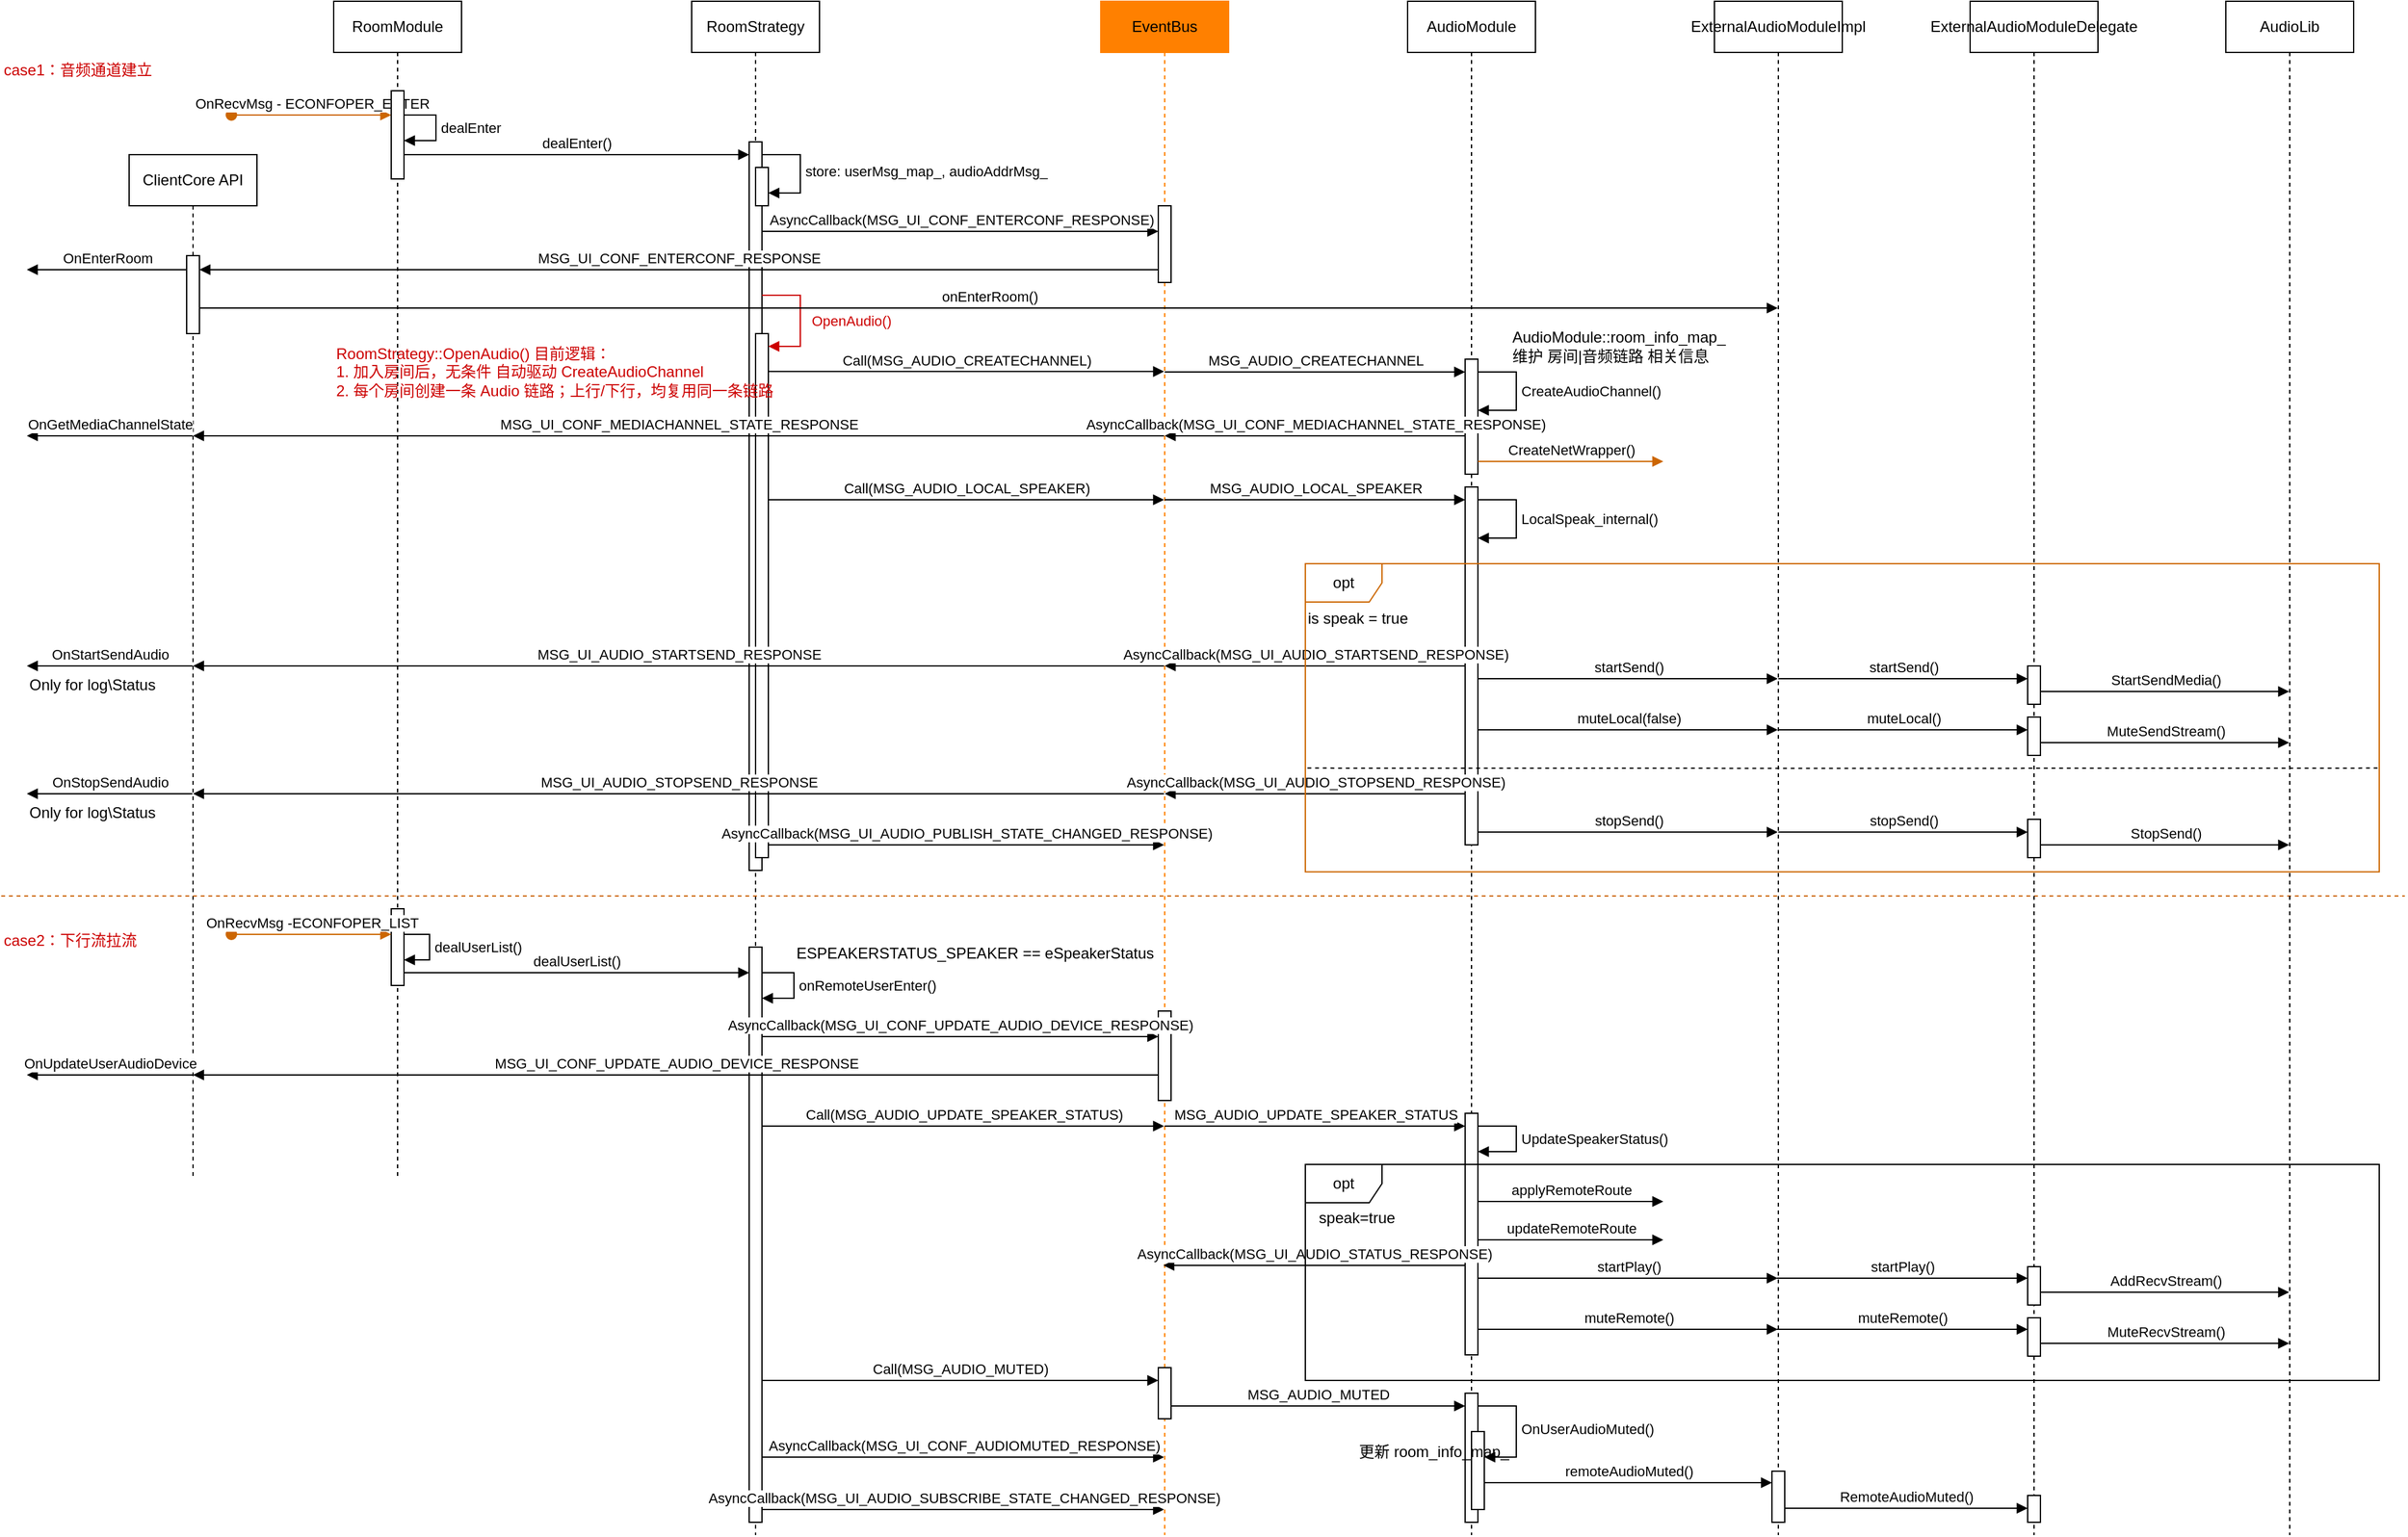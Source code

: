 <mxfile version="21.3.5" type="github">
  <diagram name="Page-1" id="2YBvvXClWsGukQMizWep">
    <mxGraphModel dx="2196" dy="1371" grid="1" gridSize="10" guides="1" tooltips="1" connect="1" arrows="1" fold="1" page="1" pageScale="1" pageWidth="1920" pageHeight="1200" math="0" shadow="0">
      <root>
        <mxCell id="0" />
        <mxCell id="1" parent="0" />
        <mxCell id="aM9ryv3xv72pqoxQDRHE-1" value="RoomModule" style="shape=umlLifeline;perimeter=lifelinePerimeter;whiteSpace=wrap;html=1;container=0;dropTarget=0;collapsible=0;recursiveResize=0;outlineConnect=0;portConstraint=eastwest;newEdgeStyle={&quot;edgeStyle&quot;:&quot;elbowEdgeStyle&quot;,&quot;elbow&quot;:&quot;vertical&quot;,&quot;curved&quot;:0,&quot;rounded&quot;:0};" parent="1" vertex="1">
          <mxGeometry x="280" width="100" height="920" as="geometry" />
        </mxCell>
        <mxCell id="aM9ryv3xv72pqoxQDRHE-3" value="OnRecvMsg -&amp;nbsp;ECONFOPER_ENTER" style="html=1;verticalAlign=bottom;startArrow=oval;endArrow=block;startSize=8;edgeStyle=elbowEdgeStyle;elbow=vertical;curved=0;rounded=0;strokeColor=#CC6600;" parent="aM9ryv3xv72pqoxQDRHE-1" target="RUMtgb1oClHB0mOU0g6q-1" edge="1">
          <mxGeometry relative="1" as="geometry">
            <mxPoint x="-80" y="89" as="sourcePoint" />
            <mxPoint x="45" y="59" as="targetPoint" />
            <Array as="points">
              <mxPoint x="-20" y="89" />
              <mxPoint x="-40" y="59" />
            </Array>
          </mxGeometry>
        </mxCell>
        <mxCell id="RUMtgb1oClHB0mOU0g6q-1" value="" style="html=1;points=[];perimeter=orthogonalPerimeter;outlineConnect=0;targetShapes=umlLifeline;portConstraint=eastwest;newEdgeStyle={&quot;edgeStyle&quot;:&quot;elbowEdgeStyle&quot;,&quot;elbow&quot;:&quot;vertical&quot;,&quot;curved&quot;:0,&quot;rounded&quot;:0};" vertex="1" parent="aM9ryv3xv72pqoxQDRHE-1">
          <mxGeometry x="45" y="70" width="10" height="69" as="geometry" />
        </mxCell>
        <mxCell id="RUMtgb1oClHB0mOU0g6q-2" value="dealEnter" style="html=1;align=left;spacingLeft=2;endArrow=block;rounded=0;edgeStyle=orthogonalEdgeStyle;curved=0;rounded=0;" edge="1" target="RUMtgb1oClHB0mOU0g6q-1" parent="aM9ryv3xv72pqoxQDRHE-1" source="RUMtgb1oClHB0mOU0g6q-1">
          <mxGeometry relative="1" as="geometry">
            <mxPoint x="70" y="89" as="sourcePoint" />
            <Array as="points">
              <mxPoint x="80" y="89" />
              <mxPoint x="80" y="109" />
            </Array>
          </mxGeometry>
        </mxCell>
        <mxCell id="RUMtgb1oClHB0mOU0g6q-36" value="" style="html=1;points=[];perimeter=orthogonalPerimeter;outlineConnect=0;targetShapes=umlLifeline;portConstraint=eastwest;newEdgeStyle={&quot;edgeStyle&quot;:&quot;elbowEdgeStyle&quot;,&quot;elbow&quot;:&quot;vertical&quot;,&quot;curved&quot;:0,&quot;rounded&quot;:0};" vertex="1" parent="aM9ryv3xv72pqoxQDRHE-1">
          <mxGeometry x="45" y="710" width="10" height="60" as="geometry" />
        </mxCell>
        <mxCell id="RUMtgb1oClHB0mOU0g6q-37" value="dealUserList()" style="html=1;align=left;spacingLeft=2;endArrow=block;rounded=0;edgeStyle=orthogonalEdgeStyle;curved=0;rounded=0;" edge="1" target="RUMtgb1oClHB0mOU0g6q-36" parent="aM9ryv3xv72pqoxQDRHE-1" source="RUMtgb1oClHB0mOU0g6q-36">
          <mxGeometry relative="1" as="geometry">
            <mxPoint x="55" y="700.0" as="sourcePoint" />
            <Array as="points" />
          </mxGeometry>
        </mxCell>
        <mxCell id="aM9ryv3xv72pqoxQDRHE-5" value="RoomStrategy" style="shape=umlLifeline;perimeter=lifelinePerimeter;whiteSpace=wrap;html=1;container=0;dropTarget=0;collapsible=0;recursiveResize=0;outlineConnect=0;portConstraint=eastwest;newEdgeStyle={&quot;edgeStyle&quot;:&quot;elbowEdgeStyle&quot;,&quot;elbow&quot;:&quot;vertical&quot;,&quot;curved&quot;:0,&quot;rounded&quot;:0};" parent="1" vertex="1">
          <mxGeometry x="560" width="100" height="1200" as="geometry" />
        </mxCell>
        <mxCell id="aM9ryv3xv72pqoxQDRHE-6" value="" style="html=1;points=[];perimeter=orthogonalPerimeter;outlineConnect=0;targetShapes=umlLifeline;portConstraint=eastwest;newEdgeStyle={&quot;edgeStyle&quot;:&quot;elbowEdgeStyle&quot;,&quot;elbow&quot;:&quot;vertical&quot;,&quot;curved&quot;:0,&quot;rounded&quot;:0};" parent="aM9ryv3xv72pqoxQDRHE-5" vertex="1">
          <mxGeometry x="45" y="110" width="10" height="570" as="geometry" />
        </mxCell>
        <mxCell id="RUMtgb1oClHB0mOU0g6q-3" value="" style="html=1;points=[];perimeter=orthogonalPerimeter;outlineConnect=0;targetShapes=umlLifeline;portConstraint=eastwest;newEdgeStyle={&quot;edgeStyle&quot;:&quot;elbowEdgeStyle&quot;,&quot;elbow&quot;:&quot;vertical&quot;,&quot;curved&quot;:0,&quot;rounded&quot;:0};" vertex="1" parent="aM9ryv3xv72pqoxQDRHE-5">
          <mxGeometry x="50" y="130" width="10" height="30" as="geometry" />
        </mxCell>
        <mxCell id="RUMtgb1oClHB0mOU0g6q-4" value="store: userMsg_map_,&amp;nbsp;audioAddrMsg_" style="html=1;align=left;spacingLeft=2;endArrow=block;rounded=0;edgeStyle=orthogonalEdgeStyle;curved=0;rounded=0;" edge="1" target="RUMtgb1oClHB0mOU0g6q-3" parent="aM9ryv3xv72pqoxQDRHE-5" source="aM9ryv3xv72pqoxQDRHE-6">
          <mxGeometry relative="1" as="geometry">
            <mxPoint x="55" y="139.029" as="sourcePoint" />
            <Array as="points">
              <mxPoint x="85" y="120" />
              <mxPoint x="85" y="150" />
            </Array>
          </mxGeometry>
        </mxCell>
        <mxCell id="RUMtgb1oClHB0mOU0g6q-14" value="" style="html=1;points=[];perimeter=orthogonalPerimeter;outlineConnect=0;targetShapes=umlLifeline;portConstraint=eastwest;newEdgeStyle={&quot;edgeStyle&quot;:&quot;elbowEdgeStyle&quot;,&quot;elbow&quot;:&quot;vertical&quot;,&quot;curved&quot;:0,&quot;rounded&quot;:0};" vertex="1" parent="aM9ryv3xv72pqoxQDRHE-5">
          <mxGeometry x="50" y="260" width="10" height="410" as="geometry" />
        </mxCell>
        <mxCell id="RUMtgb1oClHB0mOU0g6q-15" value="OpenAudio()" style="html=1;align=left;spacingLeft=2;endArrow=block;rounded=0;edgeStyle=orthogonalEdgeStyle;curved=0;rounded=0;strokeColor=#CC0000;fontColor=#CC0000;" edge="1" target="RUMtgb1oClHB0mOU0g6q-14" parent="aM9ryv3xv72pqoxQDRHE-5" source="aM9ryv3xv72pqoxQDRHE-6">
          <mxGeometry x="0.043" y="5" relative="1" as="geometry">
            <mxPoint x="55" y="239.029" as="sourcePoint" />
            <Array as="points">
              <mxPoint x="85" y="230" />
              <mxPoint x="85" y="270" />
            </Array>
            <mxPoint x="60" y="339.029" as="targetPoint" />
            <mxPoint as="offset" />
          </mxGeometry>
        </mxCell>
        <mxCell id="RUMtgb1oClHB0mOU0g6q-40" value="" style="html=1;points=[];perimeter=orthogonalPerimeter;outlineConnect=0;targetShapes=umlLifeline;portConstraint=eastwest;newEdgeStyle={&quot;edgeStyle&quot;:&quot;elbowEdgeStyle&quot;,&quot;elbow&quot;:&quot;vertical&quot;,&quot;curved&quot;:0,&quot;rounded&quot;:0};" vertex="1" parent="aM9ryv3xv72pqoxQDRHE-5">
          <mxGeometry x="45" y="740" width="10" height="450" as="geometry" />
        </mxCell>
        <mxCell id="RUMtgb1oClHB0mOU0g6q-41" value="onRemoteUserEnter()" style="html=1;align=left;spacingLeft=2;endArrow=block;rounded=0;edgeStyle=orthogonalEdgeStyle;curved=0;rounded=0;" edge="1" parent="aM9ryv3xv72pqoxQDRHE-5" source="RUMtgb1oClHB0mOU0g6q-40">
          <mxGeometry relative="1" as="geometry">
            <mxPoint x="50" y="790" as="sourcePoint" />
            <Array as="points">
              <mxPoint x="80" y="760" />
              <mxPoint x="80" y="780" />
            </Array>
            <mxPoint x="55" y="780" as="targetPoint" />
          </mxGeometry>
        </mxCell>
        <mxCell id="aM9ryv3xv72pqoxQDRHE-7" value="dealEnter()" style="html=1;verticalAlign=bottom;endArrow=block;edgeStyle=elbowEdgeStyle;elbow=vertical;curved=0;rounded=0;" parent="1" source="RUMtgb1oClHB0mOU0g6q-1" target="aM9ryv3xv72pqoxQDRHE-6" edge="1">
          <mxGeometry relative="1" as="geometry">
            <mxPoint x="400" y="69" as="sourcePoint" />
            <Array as="points">
              <mxPoint x="520" y="120" />
              <mxPoint x="420" y="129" />
              <mxPoint x="450" y="139" />
              <mxPoint x="385" y="59" />
            </Array>
            <mxPoint x="605" y="129" as="targetPoint" />
          </mxGeometry>
        </mxCell>
        <mxCell id="RUMtgb1oClHB0mOU0g6q-5" value="EventBus" style="shape=umlLifeline;perimeter=lifelinePerimeter;whiteSpace=wrap;html=1;container=1;dropTarget=0;collapsible=0;recursiveResize=0;outlineConnect=0;portConstraint=eastwest;newEdgeStyle={&quot;edgeStyle&quot;:&quot;elbowEdgeStyle&quot;,&quot;elbow&quot;:&quot;vertical&quot;,&quot;curved&quot;:0,&quot;rounded&quot;:0};strokeColor=#FF8000;fillColor=#FF8000;fontColor=#000000;" vertex="1" parent="1">
          <mxGeometry x="880" width="100" height="1200" as="geometry" />
        </mxCell>
        <mxCell id="RUMtgb1oClHB0mOU0g6q-9" value="" style="html=1;points=[];perimeter=orthogonalPerimeter;outlineConnect=0;targetShapes=umlLifeline;portConstraint=eastwest;newEdgeStyle={&quot;edgeStyle&quot;:&quot;elbowEdgeStyle&quot;,&quot;elbow&quot;:&quot;vertical&quot;,&quot;curved&quot;:0,&quot;rounded&quot;:0};" vertex="1" parent="RUMtgb1oClHB0mOU0g6q-5">
          <mxGeometry x="45" y="160" width="10" height="60" as="geometry" />
        </mxCell>
        <mxCell id="RUMtgb1oClHB0mOU0g6q-44" value="" style="html=1;points=[];perimeter=orthogonalPerimeter;outlineConnect=0;targetShapes=umlLifeline;portConstraint=eastwest;newEdgeStyle={&quot;edgeStyle&quot;:&quot;elbowEdgeStyle&quot;,&quot;elbow&quot;:&quot;vertical&quot;,&quot;curved&quot;:0,&quot;rounded&quot;:0};" vertex="1" parent="RUMtgb1oClHB0mOU0g6q-5">
          <mxGeometry x="45" y="790" width="10" height="70" as="geometry" />
        </mxCell>
        <mxCell id="RUMtgb1oClHB0mOU0g6q-55" value="" style="html=1;points=[];perimeter=orthogonalPerimeter;outlineConnect=0;targetShapes=umlLifeline;portConstraint=eastwest;newEdgeStyle={&quot;edgeStyle&quot;:&quot;elbowEdgeStyle&quot;,&quot;elbow&quot;:&quot;vertical&quot;,&quot;curved&quot;:0,&quot;rounded&quot;:0};" vertex="1" parent="RUMtgb1oClHB0mOU0g6q-5">
          <mxGeometry x="45" y="1069" width="10" height="40" as="geometry" />
        </mxCell>
        <mxCell id="RUMtgb1oClHB0mOU0g6q-6" value="AsyncCallback(MSG_UI_CONF_ENTERCONF_RESPONSE)" style="html=1;verticalAlign=bottom;endArrow=block;edgeStyle=elbowEdgeStyle;elbow=vertical;curved=0;rounded=0;" edge="1" parent="1" source="aM9ryv3xv72pqoxQDRHE-6" target="RUMtgb1oClHB0mOU0g6q-9">
          <mxGeometry x="0.002" width="80" relative="1" as="geometry">
            <mxPoint x="615" y="219" as="sourcePoint" />
            <mxPoint x="750" y="149" as="targetPoint" />
            <Array as="points">
              <mxPoint x="640" y="180" />
              <mxPoint x="680" y="219" />
            </Array>
            <mxPoint as="offset" />
          </mxGeometry>
        </mxCell>
        <mxCell id="RUMtgb1oClHB0mOU0g6q-7" value="ExternalAudioModuleImpl" style="shape=umlLifeline;perimeter=lifelinePerimeter;whiteSpace=wrap;html=1;container=1;dropTarget=0;collapsible=0;recursiveResize=0;outlineConnect=0;portConstraint=eastwest;newEdgeStyle={&quot;edgeStyle&quot;:&quot;elbowEdgeStyle&quot;,&quot;elbow&quot;:&quot;vertical&quot;,&quot;curved&quot;:0,&quot;rounded&quot;:0};" vertex="1" parent="1">
          <mxGeometry x="1360" width="100" height="1200" as="geometry" />
        </mxCell>
        <mxCell id="RUMtgb1oClHB0mOU0g6q-63" value="" style="html=1;points=[];perimeter=orthogonalPerimeter;outlineConnect=0;targetShapes=umlLifeline;portConstraint=eastwest;newEdgeStyle={&quot;edgeStyle&quot;:&quot;elbowEdgeStyle&quot;,&quot;elbow&quot;:&quot;vertical&quot;,&quot;curved&quot;:0,&quot;rounded&quot;:0};" vertex="1" parent="RUMtgb1oClHB0mOU0g6q-7">
          <mxGeometry x="45" y="1150" width="10" height="40" as="geometry" />
        </mxCell>
        <mxCell id="RUMtgb1oClHB0mOU0g6q-8" value="ClientCore API" style="shape=umlLifeline;perimeter=lifelinePerimeter;whiteSpace=wrap;html=1;container=1;dropTarget=0;collapsible=0;recursiveResize=0;outlineConnect=0;portConstraint=eastwest;newEdgeStyle={&quot;edgeStyle&quot;:&quot;elbowEdgeStyle&quot;,&quot;elbow&quot;:&quot;vertical&quot;,&quot;curved&quot;:0,&quot;rounded&quot;:0};" vertex="1" parent="1">
          <mxGeometry x="120" y="120" width="100" height="800" as="geometry" />
        </mxCell>
        <mxCell id="RUMtgb1oClHB0mOU0g6q-11" value="" style="html=1;points=[];perimeter=orthogonalPerimeter;outlineConnect=0;targetShapes=umlLifeline;portConstraint=eastwest;newEdgeStyle={&quot;edgeStyle&quot;:&quot;elbowEdgeStyle&quot;,&quot;elbow&quot;:&quot;vertical&quot;,&quot;curved&quot;:0,&quot;rounded&quot;:0};" vertex="1" parent="RUMtgb1oClHB0mOU0g6q-8">
          <mxGeometry x="45" y="79" width="10" height="61" as="geometry" />
        </mxCell>
        <mxCell id="RUMtgb1oClHB0mOU0g6q-10" value="MSG_UI_CONF_ENTERCONF_RESPONSE" style="html=1;verticalAlign=bottom;endArrow=block;edgeStyle=elbowEdgeStyle;elbow=vertical;curved=0;rounded=0;" edge="1" parent="1" source="RUMtgb1oClHB0mOU0g6q-9" target="RUMtgb1oClHB0mOU0g6q-11">
          <mxGeometry width="80" relative="1" as="geometry">
            <mxPoint x="570" y="229" as="sourcePoint" />
            <mxPoint x="650" y="229" as="targetPoint" />
            <Array as="points">
              <mxPoint x="220" y="210" />
            </Array>
          </mxGeometry>
        </mxCell>
        <mxCell id="RUMtgb1oClHB0mOU0g6q-12" value="OnEnterRoom" style="html=1;verticalAlign=bottom;endArrow=block;edgeStyle=elbowEdgeStyle;elbow=vertical;curved=0;rounded=0;" edge="1" parent="1" source="RUMtgb1oClHB0mOU0g6q-11">
          <mxGeometry width="80" relative="1" as="geometry">
            <mxPoint x="-100" y="279.33" as="sourcePoint" />
            <mxPoint x="40" y="210" as="targetPoint" />
            <Array as="points">
              <mxPoint x="50" y="210" />
            </Array>
          </mxGeometry>
        </mxCell>
        <mxCell id="RUMtgb1oClHB0mOU0g6q-13" value="onEnterRoom()" style="html=1;verticalAlign=bottom;endArrow=block;edgeStyle=elbowEdgeStyle;elbow=vertical;curved=0;rounded=0;" edge="1" parent="1" source="RUMtgb1oClHB0mOU0g6q-11" target="RUMtgb1oClHB0mOU0g6q-7">
          <mxGeometry width="80" relative="1" as="geometry">
            <mxPoint x="570" y="299" as="sourcePoint" />
            <mxPoint x="1409.5" y="309" as="targetPoint" />
            <Array as="points">
              <mxPoint x="250" y="240" />
              <mxPoint x="290" y="309" />
            </Array>
          </mxGeometry>
        </mxCell>
        <mxCell id="RUMtgb1oClHB0mOU0g6q-17" value="Call(MSG_AUDIO_CREATECHANNEL)" style="html=1;verticalAlign=bottom;endArrow=block;edgeStyle=elbowEdgeStyle;elbow=vertical;curved=0;rounded=0;" edge="1" parent="1">
          <mxGeometry width="80" relative="1" as="geometry">
            <mxPoint x="620" y="289.66" as="sourcePoint" />
            <mxPoint x="929.5" y="289.66" as="targetPoint" />
            <Array as="points">
              <mxPoint x="660" y="289.66" />
            </Array>
          </mxGeometry>
        </mxCell>
        <mxCell id="RUMtgb1oClHB0mOU0g6q-18" value="AudioModule" style="shape=umlLifeline;perimeter=lifelinePerimeter;whiteSpace=wrap;html=1;container=1;dropTarget=0;collapsible=0;recursiveResize=0;outlineConnect=0;portConstraint=eastwest;newEdgeStyle={&quot;edgeStyle&quot;:&quot;elbowEdgeStyle&quot;,&quot;elbow&quot;:&quot;vertical&quot;,&quot;curved&quot;:0,&quot;rounded&quot;:0};" vertex="1" parent="1">
          <mxGeometry x="1120" width="100" height="1200" as="geometry" />
        </mxCell>
        <mxCell id="RUMtgb1oClHB0mOU0g6q-22" value="" style="html=1;points=[];perimeter=orthogonalPerimeter;outlineConnect=0;targetShapes=umlLifeline;portConstraint=eastwest;newEdgeStyle={&quot;edgeStyle&quot;:&quot;elbowEdgeStyle&quot;,&quot;elbow&quot;:&quot;vertical&quot;,&quot;curved&quot;:0,&quot;rounded&quot;:0};" vertex="1" parent="RUMtgb1oClHB0mOU0g6q-18">
          <mxGeometry x="45" y="280" width="10" height="90" as="geometry" />
        </mxCell>
        <mxCell id="RUMtgb1oClHB0mOU0g6q-23" value="CreateAudioChannel()" style="html=1;align=left;spacingLeft=2;endArrow=block;rounded=0;edgeStyle=orthogonalEdgeStyle;curved=0;rounded=0;" edge="1" target="RUMtgb1oClHB0mOU0g6q-22" parent="RUMtgb1oClHB0mOU0g6q-18" source="RUMtgb1oClHB0mOU0g6q-22">
          <mxGeometry relative="1" as="geometry">
            <mxPoint x="55" y="329" as="sourcePoint" />
            <Array as="points">
              <mxPoint x="85" y="290" />
              <mxPoint x="85" y="320" />
            </Array>
          </mxGeometry>
        </mxCell>
        <mxCell id="RUMtgb1oClHB0mOU0g6q-52" value="" style="html=1;points=[];perimeter=orthogonalPerimeter;outlineConnect=0;targetShapes=umlLifeline;portConstraint=eastwest;newEdgeStyle={&quot;edgeStyle&quot;:&quot;elbowEdgeStyle&quot;,&quot;elbow&quot;:&quot;vertical&quot;,&quot;curved&quot;:0,&quot;rounded&quot;:0};" vertex="1" parent="RUMtgb1oClHB0mOU0g6q-18">
          <mxGeometry x="45" y="870" width="10" height="189" as="geometry" />
        </mxCell>
        <mxCell id="RUMtgb1oClHB0mOU0g6q-53" value="UpdateSpeakerStatus()" style="html=1;align=left;spacingLeft=2;endArrow=block;rounded=0;edgeStyle=orthogonalEdgeStyle;curved=0;rounded=0;" edge="1" target="RUMtgb1oClHB0mOU0g6q-52" parent="RUMtgb1oClHB0mOU0g6q-18" source="RUMtgb1oClHB0mOU0g6q-52">
          <mxGeometry relative="1" as="geometry">
            <mxPoint x="55.0" y="869.004" as="sourcePoint" />
            <Array as="points">
              <mxPoint x="85" y="880" />
              <mxPoint x="85" y="900" />
            </Array>
          </mxGeometry>
        </mxCell>
        <mxCell id="RUMtgb1oClHB0mOU0g6q-56" value="" style="html=1;points=[];perimeter=orthogonalPerimeter;outlineConnect=0;targetShapes=umlLifeline;portConstraint=eastwest;newEdgeStyle={&quot;edgeStyle&quot;:&quot;elbowEdgeStyle&quot;,&quot;elbow&quot;:&quot;vertical&quot;,&quot;curved&quot;:0,&quot;rounded&quot;:0};" vertex="1" parent="RUMtgb1oClHB0mOU0g6q-18">
          <mxGeometry x="45" y="1089" width="10" height="101" as="geometry" />
        </mxCell>
        <mxCell id="RUMtgb1oClHB0mOU0g6q-58" value="" style="html=1;points=[];perimeter=orthogonalPerimeter;outlineConnect=0;targetShapes=umlLifeline;portConstraint=eastwest;newEdgeStyle={&quot;edgeStyle&quot;:&quot;elbowEdgeStyle&quot;,&quot;elbow&quot;:&quot;vertical&quot;,&quot;curved&quot;:0,&quot;rounded&quot;:0};" vertex="1" parent="RUMtgb1oClHB0mOU0g6q-18">
          <mxGeometry x="50" y="1119" width="10" height="61" as="geometry" />
        </mxCell>
        <mxCell id="RUMtgb1oClHB0mOU0g6q-59" value="OnUserAudioMuted()" style="html=1;align=left;spacingLeft=2;endArrow=block;rounded=0;edgeStyle=orthogonalEdgeStyle;curved=0;rounded=0;" edge="1" target="RUMtgb1oClHB0mOU0g6q-58" parent="RUMtgb1oClHB0mOU0g6q-18" source="RUMtgb1oClHB0mOU0g6q-56">
          <mxGeometry relative="1" as="geometry">
            <mxPoint x="55" y="1099" as="sourcePoint" />
            <Array as="points">
              <mxPoint x="85" y="1099" />
              <mxPoint x="85" y="1139" />
            </Array>
          </mxGeometry>
        </mxCell>
        <mxCell id="RUMtgb1oClHB0mOU0g6q-86" value="" style="html=1;points=[];perimeter=orthogonalPerimeter;outlineConnect=0;targetShapes=umlLifeline;portConstraint=eastwest;newEdgeStyle={&quot;edgeStyle&quot;:&quot;elbowEdgeStyle&quot;,&quot;elbow&quot;:&quot;vertical&quot;,&quot;curved&quot;:0,&quot;rounded&quot;:0};" vertex="1" parent="RUMtgb1oClHB0mOU0g6q-18">
          <mxGeometry x="45" y="380" width="10" height="280" as="geometry" />
        </mxCell>
        <mxCell id="RUMtgb1oClHB0mOU0g6q-87" value="LocalSpeak_internal()" style="html=1;align=left;spacingLeft=2;endArrow=block;rounded=0;edgeStyle=orthogonalEdgeStyle;curved=0;rounded=0;" edge="1" target="RUMtgb1oClHB0mOU0g6q-86" parent="RUMtgb1oClHB0mOU0g6q-18" source="RUMtgb1oClHB0mOU0g6q-86">
          <mxGeometry relative="1" as="geometry">
            <mxPoint x="55" y="469" as="sourcePoint" />
            <Array as="points">
              <mxPoint x="85" y="390" />
              <mxPoint x="85" y="420" />
            </Array>
          </mxGeometry>
        </mxCell>
        <mxCell id="RUMtgb1oClHB0mOU0g6q-21" value="MSG_AUDIO_CREATECHANNEL" style="html=1;verticalAlign=bottom;endArrow=block;edgeStyle=elbowEdgeStyle;elbow=vertical;curved=0;rounded=0;" edge="1" parent="1" target="RUMtgb1oClHB0mOU0g6q-22">
          <mxGeometry width="80" relative="1" as="geometry">
            <mxPoint x="930" y="290" as="sourcePoint" />
            <mxPoint x="1040" y="309" as="targetPoint" />
            <Array as="points">
              <mxPoint x="1010" y="290" />
              <mxPoint x="1140" y="309" />
              <mxPoint x="980" y="319" />
            </Array>
          </mxGeometry>
        </mxCell>
        <mxCell id="RUMtgb1oClHB0mOU0g6q-24" value="AsyncCallback(MSG_UI_CONF_MEDIACHANNEL_STATE_RESPONSE)" style="html=1;verticalAlign=bottom;endArrow=block;edgeStyle=elbowEdgeStyle;elbow=vertical;curved=0;rounded=0;" edge="1" parent="1" source="RUMtgb1oClHB0mOU0g6q-22" target="RUMtgb1oClHB0mOU0g6q-5">
          <mxGeometry x="-0.004" width="80" relative="1" as="geometry">
            <mxPoint x="1210" y="399.14" as="sourcePoint" />
            <mxPoint x="930" y="350" as="targetPoint" />
            <Array as="points">
              <mxPoint x="1090" y="340" />
              <mxPoint x="1010" y="360" />
              <mxPoint x="1040" y="379" />
              <mxPoint x="1100" y="369" />
              <mxPoint x="980" y="369" />
              <mxPoint x="1040" y="389" />
            </Array>
            <mxPoint as="offset" />
          </mxGeometry>
        </mxCell>
        <mxCell id="RUMtgb1oClHB0mOU0g6q-28" value="MSG_UI_CONF_MEDIACHANNEL_STATE_RESPONSE" style="html=1;verticalAlign=bottom;endArrow=block;edgeStyle=elbowEdgeStyle;elbow=vertical;curved=0;rounded=0;" edge="1" parent="1" target="RUMtgb1oClHB0mOU0g6q-8">
          <mxGeometry width="80" relative="1" as="geometry">
            <mxPoint x="929.5" y="340" as="sourcePoint" />
            <mxPoint x="210" y="340" as="targetPoint" />
            <Array as="points">
              <mxPoint x="840" y="340" />
              <mxPoint x="790" y="330" />
              <mxPoint x="680" y="350" />
              <mxPoint x="700" y="330" />
              <mxPoint x="490" y="380" />
              <mxPoint x="880" y="350" />
            </Array>
          </mxGeometry>
        </mxCell>
        <mxCell id="RUMtgb1oClHB0mOU0g6q-29" value="OnGetMediaChannelState" style="html=1;verticalAlign=bottom;endArrow=block;edgeStyle=elbowEdgeStyle;elbow=vertical;curved=0;rounded=0;" edge="1" parent="1" source="RUMtgb1oClHB0mOU0g6q-8">
          <mxGeometry width="80" relative="1" as="geometry">
            <mxPoint x="169.5" y="340" as="sourcePoint" />
            <mxPoint x="40" y="340" as="targetPoint" />
            <Array as="points">
              <mxPoint x="110" y="340" />
            </Array>
          </mxGeometry>
        </mxCell>
        <mxCell id="RUMtgb1oClHB0mOU0g6q-30" value="CreateNetWrapper()" style="html=1;verticalAlign=bottom;endArrow=block;edgeStyle=elbowEdgeStyle;elbow=vertical;curved=0;rounded=0;strokeColor=#CC6600;" edge="1" parent="1" source="RUMtgb1oClHB0mOU0g6q-22">
          <mxGeometry width="80" relative="1" as="geometry">
            <mxPoint x="1400" y="389.1" as="sourcePoint" />
            <mxPoint x="1320" y="360" as="targetPoint" />
            <Array as="points">
              <mxPoint x="1310" y="360" />
              <mxPoint x="1200" y="380" />
              <mxPoint x="1300" y="389" />
              <mxPoint x="1230" y="409" />
            </Array>
          </mxGeometry>
        </mxCell>
        <mxCell id="RUMtgb1oClHB0mOU0g6q-31" value="RoomStrategy::OpenAudio() 目前逻辑：&lt;br&gt;1. 加入房间后，无条件 自动驱动 CreateAudioChannel&amp;nbsp;&lt;br&gt;2. 每个房间创建一条 Audio 链路；上行/下行，均复用同一条链路" style="text;html=1;align=left;verticalAlign=middle;resizable=0;points=[];autosize=1;strokeColor=none;fillColor=none;fontColor=#CC0000;" vertex="1" parent="1">
          <mxGeometry x="280" y="260" width="370" height="60" as="geometry" />
        </mxCell>
        <mxCell id="RUMtgb1oClHB0mOU0g6q-32" value="AudioModule::room_info_map_&lt;br&gt;维护 房间|音频链路 相关信息" style="text;html=1;align=left;verticalAlign=middle;resizable=0;points=[];autosize=1;strokeColor=none;fillColor=none;" vertex="1" parent="1">
          <mxGeometry x="1200" y="250" width="190" height="40" as="geometry" />
        </mxCell>
        <mxCell id="RUMtgb1oClHB0mOU0g6q-33" value="" style="endArrow=none;dashed=1;html=1;rounded=0;strokeColor=#CC6600;" edge="1" parent="1">
          <mxGeometry width="50" height="50" relative="1" as="geometry">
            <mxPoint x="20" y="700" as="sourcePoint" />
            <mxPoint x="1900" y="700" as="targetPoint" />
          </mxGeometry>
        </mxCell>
        <mxCell id="RUMtgb1oClHB0mOU0g6q-34" value="OnRecvMsg -ECONFOPER_LIST" style="html=1;verticalAlign=bottom;startArrow=oval;startFill=1;endArrow=block;startSize=8;edgeStyle=elbowEdgeStyle;elbow=vertical;curved=0;rounded=0;strokeColor=#CC6600;" edge="1" parent="1" target="RUMtgb1oClHB0mOU0g6q-36">
          <mxGeometry x="-0.004" width="60" relative="1" as="geometry">
            <mxPoint x="200" y="730" as="sourcePoint" />
            <mxPoint x="260" y="710" as="targetPoint" />
            <Array as="points">
              <mxPoint x="260" y="730" />
              <mxPoint x="240" y="710" />
              <mxPoint x="220" y="690" />
            </Array>
            <mxPoint as="offset" />
          </mxGeometry>
        </mxCell>
        <mxCell id="RUMtgb1oClHB0mOU0g6q-38" value="dealUserList()" style="html=1;verticalAlign=bottom;endArrow=block;edgeStyle=elbowEdgeStyle;elbow=vertical;curved=0;rounded=0;" edge="1" parent="1" source="RUMtgb1oClHB0mOU0g6q-36">
          <mxGeometry width="80" relative="1" as="geometry">
            <mxPoint x="360" y="790.14" as="sourcePoint" />
            <mxPoint x="605" y="759.98" as="targetPoint" />
          </mxGeometry>
        </mxCell>
        <mxCell id="RUMtgb1oClHB0mOU0g6q-42" value="ESPEAKERSTATUS_SPEAKER == eSpeakerStatus" style="text;html=1;align=left;verticalAlign=middle;resizable=0;points=[];autosize=1;strokeColor=none;fillColor=none;" vertex="1" parent="1">
          <mxGeometry x="640" y="730" width="300" height="30" as="geometry" />
        </mxCell>
        <mxCell id="RUMtgb1oClHB0mOU0g6q-43" value="AsyncCallback(MSG_UI_CONF_UPDATE_AUDIO_DEVICE_RESPONSE)" style="html=1;verticalAlign=bottom;endArrow=block;edgeStyle=elbowEdgeStyle;elbow=vertical;curved=0;rounded=0;" edge="1" parent="1">
          <mxGeometry x="-0.001" width="80" relative="1" as="geometry">
            <mxPoint x="615" y="810" as="sourcePoint" />
            <mxPoint x="925" y="810" as="targetPoint" />
            <Array as="points">
              <mxPoint x="780" y="810" />
              <mxPoint x="760" y="850" />
            </Array>
            <mxPoint as="offset" />
          </mxGeometry>
        </mxCell>
        <mxCell id="RUMtgb1oClHB0mOU0g6q-46" value="MSG_UI_CONF_UPDATE_AUDIO_DEVICE_RESPONSE" style="html=1;verticalAlign=bottom;endArrow=block;edgeStyle=elbowEdgeStyle;elbow=vertical;curved=0;rounded=0;" edge="1" parent="1" source="RUMtgb1oClHB0mOU0g6q-44" target="RUMtgb1oClHB0mOU0g6q-8">
          <mxGeometry width="80" relative="1" as="geometry">
            <mxPoint x="430" y="890.33" as="sourcePoint" />
            <mxPoint x="88.962" y="840" as="targetPoint" />
            <Array as="points">
              <mxPoint x="700" y="840" />
              <mxPoint x="300" y="850" />
              <mxPoint x="190" y="900" />
              <mxPoint x="270" y="890" />
              <mxPoint x="120" y="890" />
            </Array>
          </mxGeometry>
        </mxCell>
        <mxCell id="RUMtgb1oClHB0mOU0g6q-47" value="OnUpdateUserAudioDevice" style="html=1;verticalAlign=bottom;endArrow=block;edgeStyle=elbowEdgeStyle;elbow=vertical;curved=0;rounded=0;" edge="1" parent="1" source="RUMtgb1oClHB0mOU0g6q-8">
          <mxGeometry width="80" relative="1" as="geometry">
            <mxPoint x="169.5" y="840" as="sourcePoint" />
            <mxPoint x="40" y="840" as="targetPoint" />
            <Array as="points">
              <mxPoint x="140" y="840" />
              <mxPoint x="120" y="850" />
              <mxPoint x="140" y="900" />
            </Array>
          </mxGeometry>
        </mxCell>
        <mxCell id="RUMtgb1oClHB0mOU0g6q-48" value="Call(MSG_AUDIO_UPDATE_SPEAKER_STATUS)" style="html=1;verticalAlign=bottom;endArrow=block;edgeStyle=elbowEdgeStyle;elbow=vertical;curved=0;rounded=0;" edge="1" parent="1" source="RUMtgb1oClHB0mOU0g6q-40" target="RUMtgb1oClHB0mOU0g6q-5">
          <mxGeometry width="80" relative="1" as="geometry">
            <mxPoint x="630" y="889" as="sourcePoint" />
            <mxPoint x="929.5" y="829" as="targetPoint" />
            <Array as="points">
              <mxPoint x="680" y="880" />
              <mxPoint x="690" y="840" />
              <mxPoint x="700" y="829" />
              <mxPoint x="720" y="839" />
              <mxPoint x="860" y="889" />
            </Array>
          </mxGeometry>
        </mxCell>
        <mxCell id="RUMtgb1oClHB0mOU0g6q-50" value="MSG_AUDIO_UPDATE_SPEAKER_STATUS" style="html=1;verticalAlign=bottom;endArrow=block;edgeStyle=elbowEdgeStyle;elbow=vertical;curved=0;rounded=0;" edge="1" parent="1" source="RUMtgb1oClHB0mOU0g6q-5" target="RUMtgb1oClHB0mOU0g6q-52">
          <mxGeometry width="80" relative="1" as="geometry">
            <mxPoint x="928.962" y="829" as="sourcePoint" />
            <mxPoint x="1040" y="909" as="targetPoint" />
            <Array as="points">
              <mxPoint x="1030" y="880" />
              <mxPoint x="980" y="840" />
              <mxPoint x="1040" y="829" />
              <mxPoint x="1020" y="839" />
              <mxPoint x="1010" y="859" />
              <mxPoint x="1020" y="909" />
            </Array>
          </mxGeometry>
        </mxCell>
        <mxCell id="RUMtgb1oClHB0mOU0g6q-54" value="Call(MSG_AUDIO_MUTED)" style="html=1;verticalAlign=bottom;endArrow=block;edgeStyle=elbowEdgeStyle;elbow=vertical;curved=0;rounded=0;" edge="1" parent="1" target="RUMtgb1oClHB0mOU0g6q-55">
          <mxGeometry width="80" relative="1" as="geometry">
            <mxPoint x="615" y="1079" as="sourcePoint" />
            <mxPoint x="930" y="999" as="targetPoint" />
            <Array as="points">
              <mxPoint x="850" y="1079" />
              <mxPoint x="890" y="1059" />
              <mxPoint x="860" y="1039" />
              <mxPoint x="880" y="1029" />
              <mxPoint x="860" y="1019" />
              <mxPoint x="790" y="999" />
            </Array>
          </mxGeometry>
        </mxCell>
        <mxCell id="RUMtgb1oClHB0mOU0g6q-57" value="MSG_AUDIO_MUTED" style="html=1;verticalAlign=bottom;endArrow=block;edgeStyle=elbowEdgeStyle;elbow=vertical;curved=0;rounded=0;" edge="1" parent="1" target="RUMtgb1oClHB0mOU0g6q-56">
          <mxGeometry width="80" relative="1" as="geometry">
            <mxPoint x="935" y="1099" as="sourcePoint" />
            <mxPoint x="1040" y="1089" as="targetPoint" />
            <Array as="points">
              <mxPoint x="1140" y="1099" />
            </Array>
          </mxGeometry>
        </mxCell>
        <mxCell id="RUMtgb1oClHB0mOU0g6q-60" value="更新 room_info_map_" style="text;html=1;align=left;verticalAlign=middle;resizable=0;points=[];autosize=1;strokeColor=none;fillColor=none;" vertex="1" parent="1">
          <mxGeometry x="1080" y="1120" width="140" height="30" as="geometry" />
        </mxCell>
        <mxCell id="RUMtgb1oClHB0mOU0g6q-61" value="remoteAudioMuted()" style="html=1;verticalAlign=bottom;endArrow=block;edgeStyle=elbowEdgeStyle;elbow=vertical;curved=0;rounded=0;" edge="1" parent="1" source="RUMtgb1oClHB0mOU0g6q-58" target="RUMtgb1oClHB0mOU0g6q-63">
          <mxGeometry width="80" relative="1" as="geometry">
            <mxPoint x="1200" y="1159" as="sourcePoint" />
            <mxPoint x="1280" y="1159" as="targetPoint" />
            <Array as="points">
              <mxPoint x="1240" y="1159" />
            </Array>
          </mxGeometry>
        </mxCell>
        <mxCell id="RUMtgb1oClHB0mOU0g6q-62" value="ExternalAudioModuleDelegate" style="shape=umlLifeline;perimeter=lifelinePerimeter;whiteSpace=wrap;html=1;container=1;dropTarget=0;collapsible=0;recursiveResize=0;outlineConnect=0;portConstraint=eastwest;newEdgeStyle={&quot;edgeStyle&quot;:&quot;elbowEdgeStyle&quot;,&quot;elbow&quot;:&quot;vertical&quot;,&quot;curved&quot;:0,&quot;rounded&quot;:0};" vertex="1" parent="1">
          <mxGeometry x="1560" width="100" height="1200" as="geometry" />
        </mxCell>
        <mxCell id="RUMtgb1oClHB0mOU0g6q-64" value="" style="html=1;points=[];perimeter=orthogonalPerimeter;outlineConnect=0;targetShapes=umlLifeline;portConstraint=eastwest;newEdgeStyle={&quot;edgeStyle&quot;:&quot;elbowEdgeStyle&quot;,&quot;elbow&quot;:&quot;vertical&quot;,&quot;curved&quot;:0,&quot;rounded&quot;:0};" vertex="1" parent="RUMtgb1oClHB0mOU0g6q-62">
          <mxGeometry x="45" y="1169" width="10" height="21" as="geometry" />
        </mxCell>
        <mxCell id="RUMtgb1oClHB0mOU0g6q-110" value="" style="html=1;points=[];perimeter=orthogonalPerimeter;outlineConnect=0;targetShapes=umlLifeline;portConstraint=eastwest;newEdgeStyle={&quot;edgeStyle&quot;:&quot;elbowEdgeStyle&quot;,&quot;elbow&quot;:&quot;vertical&quot;,&quot;curved&quot;:0,&quot;rounded&quot;:0};" vertex="1" parent="RUMtgb1oClHB0mOU0g6q-62">
          <mxGeometry x="45" y="520" width="10" height="30" as="geometry" />
        </mxCell>
        <mxCell id="RUMtgb1oClHB0mOU0g6q-111" value="" style="html=1;points=[];perimeter=orthogonalPerimeter;outlineConnect=0;targetShapes=umlLifeline;portConstraint=eastwest;newEdgeStyle={&quot;edgeStyle&quot;:&quot;elbowEdgeStyle&quot;,&quot;elbow&quot;:&quot;vertical&quot;,&quot;curved&quot;:0,&quot;rounded&quot;:0};" vertex="1" parent="RUMtgb1oClHB0mOU0g6q-62">
          <mxGeometry x="45" y="560" width="10" height="30" as="geometry" />
        </mxCell>
        <mxCell id="RUMtgb1oClHB0mOU0g6q-113" value="" style="html=1;points=[];perimeter=orthogonalPerimeter;outlineConnect=0;targetShapes=umlLifeline;portConstraint=eastwest;newEdgeStyle={&quot;edgeStyle&quot;:&quot;elbowEdgeStyle&quot;,&quot;elbow&quot;:&quot;vertical&quot;,&quot;curved&quot;:0,&quot;rounded&quot;:0};" vertex="1" parent="RUMtgb1oClHB0mOU0g6q-62">
          <mxGeometry x="45" y="640" width="10" height="30" as="geometry" />
        </mxCell>
        <mxCell id="RUMtgb1oClHB0mOU0g6q-115" value="" style="html=1;points=[];perimeter=orthogonalPerimeter;outlineConnect=0;targetShapes=umlLifeline;portConstraint=eastwest;newEdgeStyle={&quot;edgeStyle&quot;:&quot;elbowEdgeStyle&quot;,&quot;elbow&quot;:&quot;vertical&quot;,&quot;curved&quot;:0,&quot;rounded&quot;:0};" vertex="1" parent="RUMtgb1oClHB0mOU0g6q-62">
          <mxGeometry x="45" y="990" width="10" height="30" as="geometry" />
        </mxCell>
        <mxCell id="RUMtgb1oClHB0mOU0g6q-116" value="" style="html=1;points=[];perimeter=orthogonalPerimeter;outlineConnect=0;targetShapes=umlLifeline;portConstraint=eastwest;newEdgeStyle={&quot;edgeStyle&quot;:&quot;elbowEdgeStyle&quot;,&quot;elbow&quot;:&quot;vertical&quot;,&quot;curved&quot;:0,&quot;rounded&quot;:0};" vertex="1" parent="RUMtgb1oClHB0mOU0g6q-62">
          <mxGeometry x="45" y="1030" width="10" height="30" as="geometry" />
        </mxCell>
        <mxCell id="RUMtgb1oClHB0mOU0g6q-65" value="RemoteAudioMuted()" style="html=1;verticalAlign=bottom;endArrow=block;edgeStyle=elbowEdgeStyle;elbow=vertical;curved=0;rounded=0;" edge="1" parent="1" source="RUMtgb1oClHB0mOU0g6q-63" target="RUMtgb1oClHB0mOU0g6q-64">
          <mxGeometry width="80" relative="1" as="geometry">
            <mxPoint x="1600" y="1169" as="sourcePoint" />
            <mxPoint x="1280" y="1179.33" as="targetPoint" />
            <Array as="points">
              <mxPoint x="1500" y="1179" />
            </Array>
          </mxGeometry>
        </mxCell>
        <mxCell id="RUMtgb1oClHB0mOU0g6q-66" value="AsyncCallback(MSG_UI_CONF_AUDIOMUTED_RESPONSE)" style="html=1;verticalAlign=bottom;endArrow=block;edgeStyle=elbowEdgeStyle;elbow=vertical;curved=0;rounded=0;" edge="1" parent="1">
          <mxGeometry width="80" relative="1" as="geometry">
            <mxPoint x="615" y="1139" as="sourcePoint" />
            <mxPoint x="929.5" y="1139" as="targetPoint" />
            <Array as="points">
              <mxPoint x="800" y="1139" />
              <mxPoint x="690" y="1169" />
            </Array>
          </mxGeometry>
        </mxCell>
        <mxCell id="RUMtgb1oClHB0mOU0g6q-67" value="AsyncCallback(MSG_UI_AUDIO_SUBSCRIBE_STATE_CHANGED_RESPONSE)" style="html=1;verticalAlign=bottom;endArrow=block;edgeStyle=elbowEdgeStyle;elbow=vertical;curved=0;rounded=0;" edge="1" parent="1">
          <mxGeometry width="80" relative="1" as="geometry">
            <mxPoint x="615" y="1180" as="sourcePoint" />
            <mxPoint x="929.5" y="1180" as="targetPoint" />
            <Array as="points">
              <mxPoint x="680" y="1180" />
            </Array>
          </mxGeometry>
        </mxCell>
        <mxCell id="RUMtgb1oClHB0mOU0g6q-68" value="applyRemoteRoute" style="html=1;verticalAlign=bottom;endArrow=block;edgeStyle=elbowEdgeStyle;elbow=vertical;curved=0;rounded=0;" edge="1" parent="1" source="RUMtgb1oClHB0mOU0g6q-52">
          <mxGeometry width="80" relative="1" as="geometry">
            <mxPoint x="1220" y="949.0" as="sourcePoint" />
            <mxPoint x="1320" y="939" as="targetPoint" />
            <Array as="points">
              <mxPoint x="1200" y="939" />
            </Array>
          </mxGeometry>
        </mxCell>
        <mxCell id="RUMtgb1oClHB0mOU0g6q-69" value="updateRemoteRoute" style="html=1;verticalAlign=bottom;endArrow=block;edgeStyle=elbowEdgeStyle;elbow=vertical;curved=0;rounded=0;" edge="1" parent="1" source="RUMtgb1oClHB0mOU0g6q-52">
          <mxGeometry width="80" relative="1" as="geometry">
            <mxPoint x="1240" y="979.33" as="sourcePoint" />
            <mxPoint x="1320" y="969" as="targetPoint" />
            <Array as="points">
              <mxPoint x="1230" y="969" />
            </Array>
          </mxGeometry>
        </mxCell>
        <mxCell id="RUMtgb1oClHB0mOU0g6q-70" value="AsyncCallback(MSG_UI_AUDIO_STATUS_RESPONSE)" style="html=1;verticalAlign=bottom;endArrow=block;edgeStyle=elbowEdgeStyle;elbow=vertical;curved=0;rounded=0;" edge="1" parent="1" source="RUMtgb1oClHB0mOU0g6q-52">
          <mxGeometry width="80" relative="1" as="geometry">
            <mxPoint x="990" y="989.33" as="sourcePoint" />
            <mxPoint x="928.962" y="989" as="targetPoint" />
            <Array as="points">
              <mxPoint x="990" y="989" />
              <mxPoint x="1140" y="979" />
            </Array>
          </mxGeometry>
        </mxCell>
        <mxCell id="RUMtgb1oClHB0mOU0g6q-71" value="startPlay()" style="html=1;verticalAlign=bottom;endArrow=block;edgeStyle=elbowEdgeStyle;elbow=vertical;curved=0;rounded=0;" edge="1" parent="1" source="RUMtgb1oClHB0mOU0g6q-52">
          <mxGeometry width="80" relative="1" as="geometry">
            <mxPoint x="1190" y="999.33" as="sourcePoint" />
            <mxPoint x="1409.5" y="999" as="targetPoint" />
            <Array as="points">
              <mxPoint x="1250" y="999" />
            </Array>
          </mxGeometry>
        </mxCell>
        <mxCell id="RUMtgb1oClHB0mOU0g6q-73" value="muteRemote()" style="html=1;verticalAlign=bottom;endArrow=block;edgeStyle=elbowEdgeStyle;elbow=vertical;curved=0;rounded=0;" edge="1" parent="1" source="RUMtgb1oClHB0mOU0g6q-52">
          <mxGeometry width="80" relative="1" as="geometry">
            <mxPoint x="1200" y="1029" as="sourcePoint" />
            <mxPoint x="1409.5" y="1039" as="targetPoint" />
            <Array as="points">
              <mxPoint x="1250" y="1039" />
            </Array>
          </mxGeometry>
        </mxCell>
        <mxCell id="RUMtgb1oClHB0mOU0g6q-75" value="startPlay()" style="html=1;verticalAlign=bottom;endArrow=block;edgeStyle=elbowEdgeStyle;elbow=vertical;curved=0;rounded=0;" edge="1" parent="1" target="RUMtgb1oClHB0mOU0g6q-115">
          <mxGeometry width="80" relative="1" as="geometry">
            <mxPoint x="1408.962" y="999" as="sourcePoint" />
            <mxPoint x="1649.5" y="999" as="targetPoint" />
            <Array as="points">
              <mxPoint x="1580" y="999" />
              <mxPoint x="1570" y="919" />
              <mxPoint x="1460" y="1009" />
            </Array>
          </mxGeometry>
        </mxCell>
        <mxCell id="RUMtgb1oClHB0mOU0g6q-76" value="muteRemote()" style="html=1;verticalAlign=bottom;endArrow=block;edgeStyle=elbowEdgeStyle;elbow=vertical;curved=0;rounded=0;" edge="1" parent="1" target="RUMtgb1oClHB0mOU0g6q-116">
          <mxGeometry width="80" relative="1" as="geometry">
            <mxPoint x="1408.962" y="1039" as="sourcePoint" />
            <mxPoint x="1649.5" y="1039" as="targetPoint" />
            <Array as="points">
              <mxPoint x="1560" y="1039" />
              <mxPoint x="1470" y="879" />
              <mxPoint x="1440" y="1049" />
            </Array>
          </mxGeometry>
        </mxCell>
        <mxCell id="RUMtgb1oClHB0mOU0g6q-79" value="" style="group;strokeColor=none;" vertex="1" connectable="0" parent="1">
          <mxGeometry x="1040" y="910" width="840" height="169" as="geometry" />
        </mxCell>
        <mxCell id="RUMtgb1oClHB0mOU0g6q-77" value="opt" style="shape=umlFrame;whiteSpace=wrap;html=1;pointerEvents=0;" vertex="1" parent="RUMtgb1oClHB0mOU0g6q-79">
          <mxGeometry width="840" height="169" as="geometry" />
        </mxCell>
        <mxCell id="RUMtgb1oClHB0mOU0g6q-78" value="speak=true" style="text;html=1;align=center;verticalAlign=middle;resizable=0;points=[];autosize=1;strokeColor=none;fillColor=none;" vertex="1" parent="RUMtgb1oClHB0mOU0g6q-79">
          <mxGeometry y="26.684" width="80" height="30" as="geometry" />
        </mxCell>
        <mxCell id="RUMtgb1oClHB0mOU0g6q-80" value="case1：音频通道建立" style="text;html=1;align=left;verticalAlign=middle;resizable=0;points=[];autosize=1;strokeColor=none;fillColor=none;fontColor=#CC0000;" vertex="1" parent="1">
          <mxGeometry x="20" y="39" width="140" height="30" as="geometry" />
        </mxCell>
        <mxCell id="RUMtgb1oClHB0mOU0g6q-81" value="case2：下行流拉流" style="text;html=1;align=left;verticalAlign=middle;resizable=0;points=[];autosize=1;strokeColor=none;fillColor=none;fontColor=#CC0000;" vertex="1" parent="1">
          <mxGeometry x="20" y="720" width="130" height="30" as="geometry" />
        </mxCell>
        <mxCell id="RUMtgb1oClHB0mOU0g6q-82" value="Call(MSG_AUDIO_LOCAL_SPEAKER)" style="html=1;verticalAlign=bottom;endArrow=block;edgeStyle=elbowEdgeStyle;elbow=vertical;curved=0;rounded=0;" edge="1" parent="1">
          <mxGeometry width="80" relative="1" as="geometry">
            <mxPoint x="620" y="390.0" as="sourcePoint" />
            <mxPoint x="929.5" y="390.0" as="targetPoint" />
          </mxGeometry>
        </mxCell>
        <mxCell id="RUMtgb1oClHB0mOU0g6q-83" value="AsyncCallback(MSG_UI_AUDIO_PUBLISH_STATE_CHANGED_RESPONSE)" style="html=1;verticalAlign=bottom;endArrow=block;edgeStyle=elbowEdgeStyle;elbow=vertical;curved=0;rounded=0;" edge="1" parent="1" source="RUMtgb1oClHB0mOU0g6q-14" target="RUMtgb1oClHB0mOU0g6q-5">
          <mxGeometry width="80" relative="1" as="geometry">
            <mxPoint x="700" y="550" as="sourcePoint" />
            <mxPoint x="800" y="549.88" as="targetPoint" />
            <Array as="points">
              <mxPoint x="710" y="660" />
              <mxPoint x="840" y="650" />
              <mxPoint x="850" y="640" />
              <mxPoint x="650" y="670" />
              <mxPoint x="720" y="600" />
              <mxPoint x="740" y="550" />
            </Array>
          </mxGeometry>
        </mxCell>
        <mxCell id="RUMtgb1oClHB0mOU0g6q-84" value="MSG_AUDIO_LOCAL_SPEAKER" style="html=1;verticalAlign=bottom;endArrow=block;edgeStyle=elbowEdgeStyle;elbow=vertical;curved=0;rounded=0;" edge="1" parent="1" source="RUMtgb1oClHB0mOU0g6q-5" target="RUMtgb1oClHB0mOU0g6q-86">
          <mxGeometry width="80" relative="1" as="geometry">
            <mxPoint x="929.929" y="399" as="sourcePoint" />
            <mxPoint x="1165" y="390" as="targetPoint" />
            <Array as="points">
              <mxPoint x="990" y="390" />
              <mxPoint x="1010" y="410" />
              <mxPoint x="1010" y="390" />
            </Array>
          </mxGeometry>
        </mxCell>
        <mxCell id="RUMtgb1oClHB0mOU0g6q-88" value="AsyncCallback(MSG_UI_AUDIO_STARTSEND_RESPONSE)" style="html=1;verticalAlign=bottom;endArrow=block;edgeStyle=elbowEdgeStyle;elbow=vertical;curved=0;rounded=0;" edge="1" parent="1" source="RUMtgb1oClHB0mOU0g6q-86" target="RUMtgb1oClHB0mOU0g6q-5">
          <mxGeometry width="80" relative="1" as="geometry">
            <mxPoint x="1070" y="521" as="sourcePoint" />
            <mxPoint x="1100" y="520.33" as="targetPoint" />
            <Array as="points">
              <mxPoint x="1010" y="520" />
              <mxPoint x="1020" y="540" />
              <mxPoint x="1060" y="521" />
            </Array>
          </mxGeometry>
        </mxCell>
        <mxCell id="RUMtgb1oClHB0mOU0g6q-89" value="MSG_UI_AUDIO_STARTSEND_RESPONSE" style="html=1;verticalAlign=bottom;endArrow=block;edgeStyle=elbowEdgeStyle;elbow=vertical;curved=0;rounded=0;" edge="1" parent="1" source="RUMtgb1oClHB0mOU0g6q-5" target="RUMtgb1oClHB0mOU0g6q-8">
          <mxGeometry x="-0.0" width="80" relative="1" as="geometry">
            <mxPoint x="240" y="520" as="sourcePoint" />
            <mxPoint x="230" y="520.35" as="targetPoint" />
            <Array as="points">
              <mxPoint x="820" y="520" />
              <mxPoint x="440" y="520" />
              <mxPoint x="140" y="520" />
            </Array>
            <mxPoint as="offset" />
          </mxGeometry>
        </mxCell>
        <mxCell id="RUMtgb1oClHB0mOU0g6q-90" value="OnStartSendAudio" style="html=1;verticalAlign=bottom;endArrow=block;edgeStyle=elbowEdgeStyle;elbow=vertical;curved=0;rounded=0;" edge="1" parent="1" source="RUMtgb1oClHB0mOU0g6q-8">
          <mxGeometry width="80" relative="1" as="geometry">
            <mxPoint x="-70" y="520" as="sourcePoint" />
            <mxPoint x="40" y="520" as="targetPoint" />
            <Array as="points">
              <mxPoint x="120" y="520" />
              <mxPoint x="50" y="540" />
            </Array>
          </mxGeometry>
        </mxCell>
        <mxCell id="RUMtgb1oClHB0mOU0g6q-91" value="Only for log\Status" style="text;html=1;align=left;verticalAlign=middle;resizable=0;points=[];autosize=1;strokeColor=none;fillColor=none;" vertex="1" parent="1">
          <mxGeometry x="40" y="520" width="120" height="30" as="geometry" />
        </mxCell>
        <mxCell id="RUMtgb1oClHB0mOU0g6q-92" value="startSend()" style="html=1;verticalAlign=bottom;endArrow=block;edgeStyle=elbowEdgeStyle;elbow=vertical;curved=0;rounded=0;" edge="1" parent="1" source="RUMtgb1oClHB0mOU0g6q-86" target="RUMtgb1oClHB0mOU0g6q-7">
          <mxGeometry width="80" relative="1" as="geometry">
            <mxPoint x="1210" y="542.5" as="sourcePoint" />
            <mxPoint x="1290" y="542.5" as="targetPoint" />
            <Array as="points">
              <mxPoint x="1320" y="530" />
              <mxPoint x="1220" y="540" />
              <mxPoint x="1240" y="560" />
            </Array>
          </mxGeometry>
        </mxCell>
        <mxCell id="RUMtgb1oClHB0mOU0g6q-93" value="muteLocal(false)" style="html=1;verticalAlign=bottom;endArrow=block;edgeStyle=elbowEdgeStyle;elbow=vertical;curved=0;rounded=0;" edge="1" parent="1" source="RUMtgb1oClHB0mOU0g6q-86" target="RUMtgb1oClHB0mOU0g6q-7">
          <mxGeometry width="80" relative="1" as="geometry">
            <mxPoint x="1230" y="560" as="sourcePoint" />
            <mxPoint x="1290" y="558.33" as="targetPoint" />
            <Array as="points">
              <mxPoint x="1240" y="570" />
              <mxPoint x="1280" y="560" />
              <mxPoint x="1240" y="580" />
              <mxPoint x="1230" y="600" />
              <mxPoint x="1210" y="560" />
            </Array>
          </mxGeometry>
        </mxCell>
        <mxCell id="RUMtgb1oClHB0mOU0g6q-95" value="AsyncCallback(MSG_UI_AUDIO_STOPSEND_RESPONSE)" style="html=1;verticalAlign=bottom;endArrow=block;edgeStyle=elbowEdgeStyle;elbow=vertical;curved=0;rounded=0;" edge="1" parent="1" source="RUMtgb1oClHB0mOU0g6q-86" target="RUMtgb1oClHB0mOU0g6q-5">
          <mxGeometry width="80" relative="1" as="geometry">
            <mxPoint x="810" y="610" as="sourcePoint" />
            <mxPoint x="890" y="610" as="targetPoint" />
            <Array as="points">
              <mxPoint x="1110" y="620" />
              <mxPoint x="990" y="640" />
            </Array>
          </mxGeometry>
        </mxCell>
        <mxCell id="RUMtgb1oClHB0mOU0g6q-96" value="stopSend()" style="html=1;verticalAlign=bottom;endArrow=block;edgeStyle=elbowEdgeStyle;elbow=vertical;curved=0;rounded=0;" edge="1" parent="1" source="RUMtgb1oClHB0mOU0g6q-86" target="RUMtgb1oClHB0mOU0g6q-7">
          <mxGeometry width="80" relative="1" as="geometry">
            <mxPoint x="1220" y="660" as="sourcePoint" />
            <mxPoint x="1280" y="660.42" as="targetPoint" />
            <Array as="points">
              <mxPoint x="1350" y="650" />
              <mxPoint x="1240" y="660" />
            </Array>
          </mxGeometry>
        </mxCell>
        <mxCell id="RUMtgb1oClHB0mOU0g6q-102" value="" style="group;strokeColor=none;" vertex="1" connectable="0" parent="1">
          <mxGeometry x="1040" y="440" width="840" height="270" as="geometry" />
        </mxCell>
        <mxCell id="RUMtgb1oClHB0mOU0g6q-94" value="opt" style="shape=umlFrame;whiteSpace=wrap;html=1;pointerEvents=0;strokeColor=#CC6600;" vertex="1" parent="RUMtgb1oClHB0mOU0g6q-102">
          <mxGeometry width="840" height="241.071" as="geometry" />
        </mxCell>
        <mxCell id="RUMtgb1oClHB0mOU0g6q-98" value="is speak = true" style="text;html=1;align=left;verticalAlign=middle;resizable=0;points=[];autosize=1;strokeColor=none;fillColor=none;" vertex="1" parent="RUMtgb1oClHB0mOU0g6q-102">
          <mxGeometry y="27.816" width="100" height="30" as="geometry" />
        </mxCell>
        <mxCell id="RUMtgb1oClHB0mOU0g6q-99" value="" style="endArrow=none;dashed=1;html=1;rounded=0;entryX=1.001;entryY=0.654;entryDx=0;entryDy=0;entryPerimeter=0;exitX=0.002;exitY=0.654;exitDx=0;exitDy=0;exitPerimeter=0;" edge="1" parent="RUMtgb1oClHB0mOU0g6q-102">
          <mxGeometry width="50" height="50" relative="1" as="geometry">
            <mxPoint x="1.68" y="159.93" as="sourcePoint" />
            <mxPoint x="840.84" y="159.93" as="targetPoint" />
            <Array as="points">
              <mxPoint x="450" y="160.115" />
            </Array>
          </mxGeometry>
        </mxCell>
        <mxCell id="RUMtgb1oClHB0mOU0g6q-103" value="startSend()" style="html=1;verticalAlign=bottom;endArrow=block;edgeStyle=elbowEdgeStyle;elbow=vertical;curved=0;rounded=0;" edge="1" parent="1" source="RUMtgb1oClHB0mOU0g6q-7" target="RUMtgb1oClHB0mOU0g6q-110">
          <mxGeometry width="80" relative="1" as="geometry">
            <mxPoint x="1500" y="380" as="sourcePoint" />
            <mxPoint x="1610" y="380" as="targetPoint" />
            <Array as="points">
              <mxPoint x="1480" y="530" />
            </Array>
          </mxGeometry>
        </mxCell>
        <mxCell id="RUMtgb1oClHB0mOU0g6q-105" value="muteLocal()" style="html=1;verticalAlign=bottom;endArrow=block;edgeStyle=elbowEdgeStyle;elbow=vertical;curved=0;rounded=0;" edge="1" parent="1" source="RUMtgb1oClHB0mOU0g6q-7" target="RUMtgb1oClHB0mOU0g6q-111">
          <mxGeometry width="80" relative="1" as="geometry">
            <mxPoint x="1420" y="540" as="sourcePoint" />
            <mxPoint x="1500" y="540" as="targetPoint" />
            <Array as="points">
              <mxPoint x="1530" y="570" />
              <mxPoint x="1460" y="570" />
              <mxPoint x="1490" y="560" />
            </Array>
          </mxGeometry>
        </mxCell>
        <mxCell id="RUMtgb1oClHB0mOU0g6q-107" value="stopSend()" style="html=1;verticalAlign=bottom;endArrow=block;edgeStyle=elbowEdgeStyle;elbow=vertical;curved=0;rounded=0;" edge="1" parent="1" source="RUMtgb1oClHB0mOU0g6q-7" target="RUMtgb1oClHB0mOU0g6q-113">
          <mxGeometry width="80" relative="1" as="geometry">
            <mxPoint x="1420" y="660" as="sourcePoint" />
            <mxPoint x="1500" y="660" as="targetPoint" />
            <Array as="points">
              <mxPoint x="1550" y="650" />
              <mxPoint x="1470" y="660" />
              <mxPoint x="1570" y="660" />
              <mxPoint x="1410" y="640" />
            </Array>
          </mxGeometry>
        </mxCell>
        <mxCell id="RUMtgb1oClHB0mOU0g6q-108" value="AudioLib" style="shape=umlLifeline;perimeter=lifelinePerimeter;whiteSpace=wrap;html=1;container=1;dropTarget=0;collapsible=0;recursiveResize=0;outlineConnect=0;portConstraint=eastwest;newEdgeStyle={&quot;edgeStyle&quot;:&quot;elbowEdgeStyle&quot;,&quot;elbow&quot;:&quot;vertical&quot;,&quot;curved&quot;:0,&quot;rounded&quot;:0};" vertex="1" parent="1">
          <mxGeometry x="1760" width="100" height="1200" as="geometry" />
        </mxCell>
        <mxCell id="RUMtgb1oClHB0mOU0g6q-109" value="StartSendMedia()" style="html=1;verticalAlign=bottom;endArrow=block;edgeStyle=elbowEdgeStyle;elbow=vertical;curved=0;rounded=0;" edge="1" parent="1" source="RUMtgb1oClHB0mOU0g6q-110" target="RUMtgb1oClHB0mOU0g6q-108">
          <mxGeometry width="80" relative="1" as="geometry">
            <mxPoint x="1670" y="520" as="sourcePoint" />
            <mxPoint x="1770" y="530" as="targetPoint" />
            <Array as="points">
              <mxPoint x="1660" y="540" />
            </Array>
          </mxGeometry>
        </mxCell>
        <mxCell id="RUMtgb1oClHB0mOU0g6q-112" value="MuteSendStream()" style="html=1;verticalAlign=bottom;endArrow=block;edgeStyle=elbowEdgeStyle;elbow=vertical;curved=0;rounded=0;" edge="1" parent="1" source="RUMtgb1oClHB0mOU0g6q-111" target="RUMtgb1oClHB0mOU0g6q-108">
          <mxGeometry width="80" relative="1" as="geometry">
            <mxPoint x="1620" y="580" as="sourcePoint" />
            <mxPoint x="1820" y="580" as="targetPoint" />
            <Array as="points">
              <mxPoint x="1660" y="580" />
              <mxPoint x="1770" y="590" />
              <mxPoint x="1780" y="580" />
            </Array>
          </mxGeometry>
        </mxCell>
        <mxCell id="RUMtgb1oClHB0mOU0g6q-114" value="StopSend()" style="html=1;verticalAlign=bottom;endArrow=block;edgeStyle=elbowEdgeStyle;elbow=vertical;curved=0;rounded=0;" edge="1" parent="1" source="RUMtgb1oClHB0mOU0g6q-113" target="RUMtgb1oClHB0mOU0g6q-108">
          <mxGeometry width="80" relative="1" as="geometry">
            <mxPoint x="1690" y="660" as="sourcePoint" />
            <mxPoint x="1770" y="660" as="targetPoint" />
            <Array as="points">
              <mxPoint x="1660" y="660" />
            </Array>
          </mxGeometry>
        </mxCell>
        <mxCell id="RUMtgb1oClHB0mOU0g6q-117" value="AddRecvStream()" style="html=1;verticalAlign=bottom;endArrow=block;edgeStyle=elbowEdgeStyle;elbow=vertical;curved=0;rounded=0;" edge="1" parent="1" source="RUMtgb1oClHB0mOU0g6q-115" target="RUMtgb1oClHB0mOU0g6q-108">
          <mxGeometry width="80" relative="1" as="geometry">
            <mxPoint x="1660" y="1010" as="sourcePoint" />
            <mxPoint x="1840" y="1010" as="targetPoint" />
            <Array as="points">
              <mxPoint x="1640" y="1010" />
            </Array>
          </mxGeometry>
        </mxCell>
        <mxCell id="RUMtgb1oClHB0mOU0g6q-118" value="MuteRecvStream()" style="html=1;verticalAlign=bottom;endArrow=block;edgeStyle=elbowEdgeStyle;elbow=vertical;curved=0;rounded=0;" edge="1" parent="1" source="RUMtgb1oClHB0mOU0g6q-116" target="RUMtgb1oClHB0mOU0g6q-108">
          <mxGeometry width="80" relative="1" as="geometry">
            <mxPoint x="1670" y="1040" as="sourcePoint" />
            <mxPoint x="1870" y="1040" as="targetPoint" />
            <Array as="points">
              <mxPoint x="1640" y="1050" />
              <mxPoint x="1810" y="1040" />
            </Array>
          </mxGeometry>
        </mxCell>
        <mxCell id="RUMtgb1oClHB0mOU0g6q-119" value="MSG_UI_AUDIO_STOPSEND_RESPONSE" style="html=1;verticalAlign=bottom;endArrow=block;edgeStyle=elbowEdgeStyle;elbow=vertical;curved=0;rounded=0;" edge="1" parent="1" source="RUMtgb1oClHB0mOU0g6q-5" target="RUMtgb1oClHB0mOU0g6q-8">
          <mxGeometry width="80" relative="1" as="geometry">
            <mxPoint x="400" y="620" as="sourcePoint" />
            <mxPoint x="480" y="620" as="targetPoint" />
            <Array as="points">
              <mxPoint x="410" y="620" />
            </Array>
          </mxGeometry>
        </mxCell>
        <mxCell id="RUMtgb1oClHB0mOU0g6q-120" value="OnStopSendAudio" style="html=1;verticalAlign=bottom;endArrow=block;edgeStyle=elbowEdgeStyle;elbow=vertical;curved=0;rounded=0;" edge="1" parent="1" source="RUMtgb1oClHB0mOU0g6q-8">
          <mxGeometry width="80" relative="1" as="geometry">
            <mxPoint x="20" y="620" as="sourcePoint" />
            <mxPoint x="40" y="620" as="targetPoint" />
          </mxGeometry>
        </mxCell>
        <mxCell id="RUMtgb1oClHB0mOU0g6q-121" value="Only for log\Status" style="text;html=1;align=left;verticalAlign=middle;resizable=0;points=[];autosize=1;strokeColor=none;fillColor=none;" vertex="1" parent="1">
          <mxGeometry x="40" y="620" width="120" height="30" as="geometry" />
        </mxCell>
      </root>
    </mxGraphModel>
  </diagram>
</mxfile>

